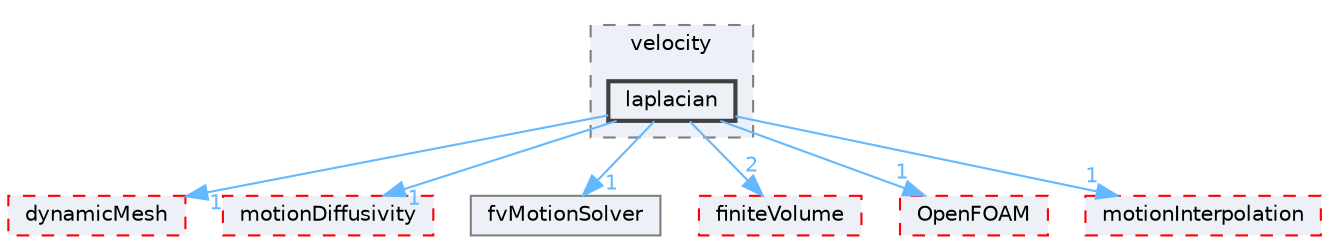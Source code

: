 digraph "src/fvMotionSolver/fvMotionSolvers/velocity/laplacian"
{
 // LATEX_PDF_SIZE
  bgcolor="transparent";
  edge [fontname=Helvetica,fontsize=10,labelfontname=Helvetica,labelfontsize=10];
  node [fontname=Helvetica,fontsize=10,shape=box,height=0.2,width=0.4];
  compound=true
  subgraph clusterdir_6fe3f7cfc1ee8390f6d9a1e7340f1b23 {
    graph [ bgcolor="#edf0f7", pencolor="grey50", label="velocity", fontname=Helvetica,fontsize=10 style="filled,dashed", URL="dir_6fe3f7cfc1ee8390f6d9a1e7340f1b23.html",tooltip=""]
  dir_7b239cb6d17bd90643292a0a12c4978a [label="laplacian", fillcolor="#edf0f7", color="grey25", style="filled,bold", URL="dir_7b239cb6d17bd90643292a0a12c4978a.html",tooltip=""];
  }
  dir_63742796c427c97a292c80f7db71da36 [label="dynamicMesh", fillcolor="#edf0f7", color="red", style="filled,dashed", URL="dir_63742796c427c97a292c80f7db71da36.html",tooltip=""];
  dir_8ab94aa558c9b87721da8bbf3fb9229e [label="motionDiffusivity", fillcolor="#edf0f7", color="red", style="filled,dashed", URL="dir_8ab94aa558c9b87721da8bbf3fb9229e.html",tooltip=""];
  dir_90ebb86d44e036c801f39491ea208f03 [label="fvMotionSolver", fillcolor="#edf0f7", color="grey50", style="filled", URL="dir_90ebb86d44e036c801f39491ea208f03.html",tooltip=""];
  dir_9bd15774b555cf7259a6fa18f99fe99b [label="finiteVolume", fillcolor="#edf0f7", color="red", style="filled,dashed", URL="dir_9bd15774b555cf7259a6fa18f99fe99b.html",tooltip=""];
  dir_c5473ff19b20e6ec4dfe5c310b3778a8 [label="OpenFOAM", fillcolor="#edf0f7", color="red", style="filled,dashed", URL="dir_c5473ff19b20e6ec4dfe5c310b3778a8.html",tooltip=""];
  dir_dd25a7eb27a0c569fbd4e8c3e1ef4a47 [label="motionInterpolation", fillcolor="#edf0f7", color="red", style="filled,dashed", URL="dir_dd25a7eb27a0c569fbd4e8c3e1ef4a47.html",tooltip=""];
  dir_7b239cb6d17bd90643292a0a12c4978a->dir_63742796c427c97a292c80f7db71da36 [headlabel="1", labeldistance=1.5 headhref="dir_002093_001086.html" href="dir_002093_001086.html" color="steelblue1" fontcolor="steelblue1"];
  dir_7b239cb6d17bd90643292a0a12c4978a->dir_8ab94aa558c9b87721da8bbf3fb9229e [headlabel="1", labeldistance=1.5 headhref="dir_002093_002438.html" href="dir_002093_002438.html" color="steelblue1" fontcolor="steelblue1"];
  dir_7b239cb6d17bd90643292a0a12c4978a->dir_90ebb86d44e036c801f39491ea208f03 [headlabel="1", labeldistance=1.5 headhref="dir_002093_001554.html" href="dir_002093_001554.html" color="steelblue1" fontcolor="steelblue1"];
  dir_7b239cb6d17bd90643292a0a12c4978a->dir_9bd15774b555cf7259a6fa18f99fe99b [headlabel="2", labeldistance=1.5 headhref="dir_002093_001387.html" href="dir_002093_001387.html" color="steelblue1" fontcolor="steelblue1"];
  dir_7b239cb6d17bd90643292a0a12c4978a->dir_c5473ff19b20e6ec4dfe5c310b3778a8 [headlabel="1", labeldistance=1.5 headhref="dir_002093_002695.html" href="dir_002093_002695.html" color="steelblue1" fontcolor="steelblue1"];
  dir_7b239cb6d17bd90643292a0a12c4978a->dir_dd25a7eb27a0c569fbd4e8c3e1ef4a47 [headlabel="1", labeldistance=1.5 headhref="dir_002093_002441.html" href="dir_002093_002441.html" color="steelblue1" fontcolor="steelblue1"];
}
